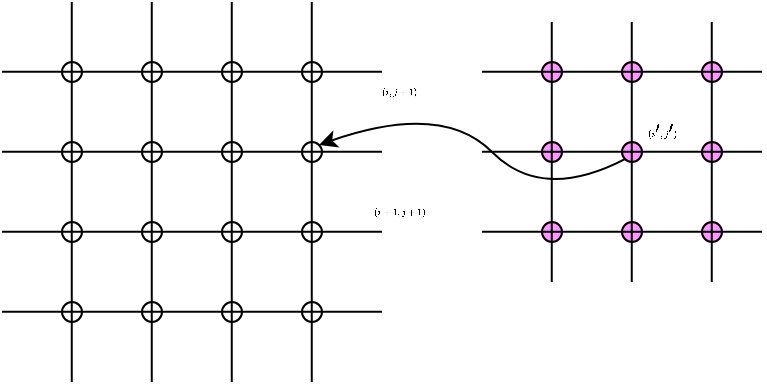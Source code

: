 <mxfile version="20.0.1" type="github">
  <diagram id="v-Ln2yKNqHn4LmFGpvc1" name="Page-1">
    <mxGraphModel dx="328" dy="206" grid="1" gridSize="10" guides="1" tooltips="1" connect="1" arrows="1" fold="1" page="1" pageScale="1" pageWidth="827" pageHeight="1169" math="1" shadow="0">
      <root>
        <mxCell id="0" />
        <mxCell id="1" parent="0" />
        <mxCell id="QKjjUFYbsFrTldGZu0zj-31" value="" style="ellipse;whiteSpace=wrap;html=1;aspect=fixed;fillColor=#FF99FF;" vertex="1" parent="1">
          <mxGeometry x="490" y="440" width="10" height="10" as="geometry" />
        </mxCell>
        <mxCell id="QKjjUFYbsFrTldGZu0zj-32" value="" style="ellipse;whiteSpace=wrap;html=1;aspect=fixed;fillColor=#FF99FF;" vertex="1" parent="1">
          <mxGeometry x="490" y="480" width="10" height="10" as="geometry" />
        </mxCell>
        <mxCell id="QKjjUFYbsFrTldGZu0zj-33" value="" style="ellipse;whiteSpace=wrap;html=1;aspect=fixed;fillColor=#FF99FF;" vertex="1" parent="1">
          <mxGeometry x="490" y="520" width="10" height="10" as="geometry" />
        </mxCell>
        <mxCell id="QKjjUFYbsFrTldGZu0zj-34" value="" style="ellipse;whiteSpace=wrap;html=1;aspect=fixed;fillColor=#FF99FF;" vertex="1" parent="1">
          <mxGeometry x="530" y="520" width="10" height="10" as="geometry" />
        </mxCell>
        <mxCell id="QKjjUFYbsFrTldGZu0zj-35" value="" style="ellipse;whiteSpace=wrap;html=1;aspect=fixed;fillColor=#FF99FF;" vertex="1" parent="1">
          <mxGeometry x="570" y="520" width="10" height="10" as="geometry" />
        </mxCell>
        <mxCell id="QKjjUFYbsFrTldGZu0zj-36" value="" style="ellipse;whiteSpace=wrap;html=1;aspect=fixed;fillColor=#FF99FF;" vertex="1" parent="1">
          <mxGeometry x="530" y="480" width="10" height="10" as="geometry" />
        </mxCell>
        <mxCell id="QKjjUFYbsFrTldGZu0zj-37" value="" style="ellipse;whiteSpace=wrap;html=1;aspect=fixed;fillColor=#FF99FF;" vertex="1" parent="1">
          <mxGeometry x="570" y="480" width="10" height="10" as="geometry" />
        </mxCell>
        <mxCell id="QKjjUFYbsFrTldGZu0zj-38" value="" style="ellipse;whiteSpace=wrap;html=1;aspect=fixed;fillColor=#FF99FF;" vertex="1" parent="1">
          <mxGeometry x="570" y="440" width="10" height="10" as="geometry" />
        </mxCell>
        <mxCell id="QKjjUFYbsFrTldGZu0zj-39" value="" style="ellipse;whiteSpace=wrap;html=1;aspect=fixed;fillColor=#FF99FF;" vertex="1" parent="1">
          <mxGeometry x="530" y="440" width="10" height="10" as="geometry" />
        </mxCell>
        <mxCell id="QKjjUFYbsFrTldGZu0zj-40" value="" style="endArrow=none;html=1;rounded=0;fontSize=4;" edge="1" parent="1">
          <mxGeometry width="50" height="50" relative="1" as="geometry">
            <mxPoint x="460" y="524.88" as="sourcePoint" />
            <mxPoint x="600" y="524.88" as="targetPoint" />
          </mxGeometry>
        </mxCell>
        <mxCell id="QKjjUFYbsFrTldGZu0zj-41" value="" style="endArrow=none;html=1;rounded=0;fontSize=4;" edge="1" parent="1">
          <mxGeometry width="50" height="50" relative="1" as="geometry">
            <mxPoint x="460" y="484.88" as="sourcePoint" />
            <mxPoint x="600" y="484.88" as="targetPoint" />
          </mxGeometry>
        </mxCell>
        <mxCell id="QKjjUFYbsFrTldGZu0zj-42" value="" style="endArrow=none;html=1;rounded=0;fontSize=4;" edge="1" parent="1">
          <mxGeometry width="50" height="50" relative="1" as="geometry">
            <mxPoint x="460" y="444.88" as="sourcePoint" />
            <mxPoint x="600" y="444.88" as="targetPoint" />
          </mxGeometry>
        </mxCell>
        <mxCell id="QKjjUFYbsFrTldGZu0zj-43" value="" style="endArrow=none;html=1;rounded=0;fontSize=4;" edge="1" parent="1">
          <mxGeometry width="50" height="50" relative="1" as="geometry">
            <mxPoint x="494.88" y="550" as="sourcePoint" />
            <mxPoint x="494.88" y="420" as="targetPoint" />
          </mxGeometry>
        </mxCell>
        <mxCell id="QKjjUFYbsFrTldGZu0zj-44" value="" style="endArrow=none;html=1;rounded=0;fontSize=4;" edge="1" parent="1">
          <mxGeometry width="50" height="50" relative="1" as="geometry">
            <mxPoint x="534.88" y="550" as="sourcePoint" />
            <mxPoint x="534.88" y="420" as="targetPoint" />
          </mxGeometry>
        </mxCell>
        <mxCell id="QKjjUFYbsFrTldGZu0zj-45" value="" style="endArrow=none;html=1;rounded=0;fontSize=4;" edge="1" parent="1">
          <mxGeometry width="50" height="50" relative="1" as="geometry">
            <mxPoint x="574.88" y="550" as="sourcePoint" />
            <mxPoint x="574.88" y="420" as="targetPoint" />
          </mxGeometry>
        </mxCell>
        <mxCell id="QKjjUFYbsFrTldGZu0zj-46" value="$$(i&#39;,j&#39;)$$" style="text;html=1;strokeColor=none;fillColor=none;align=center;verticalAlign=middle;whiteSpace=wrap;rounded=0;fontSize=4;" vertex="1" parent="1">
          <mxGeometry x="520" y="460" width="60" height="30" as="geometry" />
        </mxCell>
        <mxCell id="QKjjUFYbsFrTldGZu0zj-47" value="" style="curved=1;endArrow=classic;html=1;rounded=0;fontSize=4;entryX=1;entryY=0;entryDx=0;entryDy=0;exitX=0;exitY=1;exitDx=0;exitDy=0;" edge="1" parent="1" source="QKjjUFYbsFrTldGZu0zj-36">
          <mxGeometry width="50" height="50" relative="1" as="geometry">
            <mxPoint x="530" y="490" as="sourcePoint" />
            <mxPoint x="378.536" y="481.464" as="targetPoint" />
            <Array as="points">
              <mxPoint x="490" y="510" />
              <mxPoint x="440" y="460" />
            </Array>
          </mxGeometry>
        </mxCell>
        <mxCell id="QKjjUFYbsFrTldGZu0zj-67" value="$$(i,j+1)$$" style="text;html=1;strokeColor=none;fillColor=none;align=center;verticalAlign=middle;whiteSpace=wrap;rounded=0;fontSize=4;" vertex="1" parent="1">
          <mxGeometry x="389" y="440" width="60" height="30" as="geometry" />
        </mxCell>
        <mxCell id="QKjjUFYbsFrTldGZu0zj-69" value="$$(i+1,j+1)$$" style="text;html=1;strokeColor=none;fillColor=none;align=center;verticalAlign=middle;whiteSpace=wrap;rounded=0;fontSize=4;" vertex="1" parent="1">
          <mxGeometry x="389" y="500" width="60" height="30" as="geometry" />
        </mxCell>
        <mxCell id="QKjjUFYbsFrTldGZu0zj-74" value="" style="ellipse;whiteSpace=wrap;html=1;aspect=fixed;shadow=0;fontSize=3;fillColor=none;" vertex="1" parent="1">
          <mxGeometry x="250" y="440" width="10" height="10" as="geometry" />
        </mxCell>
        <mxCell id="QKjjUFYbsFrTldGZu0zj-75" value="" style="ellipse;whiteSpace=wrap;html=1;aspect=fixed;shadow=0;fontSize=3;fillColor=none;" vertex="1" parent="1">
          <mxGeometry x="290" y="440" width="10" height="10" as="geometry" />
        </mxCell>
        <mxCell id="QKjjUFYbsFrTldGZu0zj-76" value="" style="ellipse;whiteSpace=wrap;html=1;aspect=fixed;shadow=0;fontSize=3;fillColor=none;" vertex="1" parent="1">
          <mxGeometry x="330" y="440" width="10" height="10" as="geometry" />
        </mxCell>
        <mxCell id="QKjjUFYbsFrTldGZu0zj-77" value="" style="ellipse;whiteSpace=wrap;html=1;aspect=fixed;shadow=0;fontSize=3;fillColor=none;" vertex="1" parent="1">
          <mxGeometry x="370" y="440" width="10" height="10" as="geometry" />
        </mxCell>
        <mxCell id="QKjjUFYbsFrTldGZu0zj-78" value="" style="ellipse;whiteSpace=wrap;html=1;aspect=fixed;shadow=0;fontSize=3;fillColor=none;" vertex="1" parent="1">
          <mxGeometry x="250" y="480" width="10" height="10" as="geometry" />
        </mxCell>
        <mxCell id="QKjjUFYbsFrTldGZu0zj-79" value="" style="ellipse;whiteSpace=wrap;html=1;aspect=fixed;shadow=0;fontSize=3;fillColor=none;" vertex="1" parent="1">
          <mxGeometry x="290" y="480" width="10" height="10" as="geometry" />
        </mxCell>
        <mxCell id="QKjjUFYbsFrTldGZu0zj-80" value="" style="ellipse;whiteSpace=wrap;html=1;aspect=fixed;shadow=0;fontSize=3;fillColor=none;" vertex="1" parent="1">
          <mxGeometry x="330" y="480" width="10" height="10" as="geometry" />
        </mxCell>
        <mxCell id="QKjjUFYbsFrTldGZu0zj-81" value="" style="ellipse;whiteSpace=wrap;html=1;aspect=fixed;shadow=0;fontSize=3;fillColor=none;" vertex="1" parent="1">
          <mxGeometry x="370" y="480" width="10" height="10" as="geometry" />
        </mxCell>
        <mxCell id="QKjjUFYbsFrTldGZu0zj-82" value="" style="ellipse;whiteSpace=wrap;html=1;aspect=fixed;shadow=0;fontSize=3;fillColor=none;" vertex="1" parent="1">
          <mxGeometry x="250" y="520" width="10" height="10" as="geometry" />
        </mxCell>
        <mxCell id="QKjjUFYbsFrTldGZu0zj-83" value="" style="ellipse;whiteSpace=wrap;html=1;aspect=fixed;shadow=0;fontSize=3;fillColor=none;" vertex="1" parent="1">
          <mxGeometry x="290" y="520" width="10" height="10" as="geometry" />
        </mxCell>
        <mxCell id="QKjjUFYbsFrTldGZu0zj-84" value="" style="ellipse;whiteSpace=wrap;html=1;aspect=fixed;shadow=0;fontSize=3;fillColor=none;" vertex="1" parent="1">
          <mxGeometry x="330" y="520" width="10" height="10" as="geometry" />
        </mxCell>
        <mxCell id="QKjjUFYbsFrTldGZu0zj-85" value="" style="ellipse;whiteSpace=wrap;html=1;aspect=fixed;shadow=0;fontSize=3;fillColor=none;" vertex="1" parent="1">
          <mxGeometry x="370" y="520" width="10" height="10" as="geometry" />
        </mxCell>
        <mxCell id="QKjjUFYbsFrTldGZu0zj-86" value="" style="ellipse;whiteSpace=wrap;html=1;aspect=fixed;shadow=0;fontSize=3;fillColor=none;" vertex="1" parent="1">
          <mxGeometry x="250" y="560" width="10" height="10" as="geometry" />
        </mxCell>
        <mxCell id="QKjjUFYbsFrTldGZu0zj-87" value="" style="ellipse;whiteSpace=wrap;html=1;aspect=fixed;shadow=0;fontSize=3;fillColor=none;" vertex="1" parent="1">
          <mxGeometry x="290" y="560" width="10" height="10" as="geometry" />
        </mxCell>
        <mxCell id="QKjjUFYbsFrTldGZu0zj-88" value="" style="ellipse;whiteSpace=wrap;html=1;aspect=fixed;shadow=0;fontSize=3;fillColor=none;" vertex="1" parent="1">
          <mxGeometry x="330" y="560" width="10" height="10" as="geometry" />
        </mxCell>
        <mxCell id="QKjjUFYbsFrTldGZu0zj-89" value="" style="ellipse;whiteSpace=wrap;html=1;aspect=fixed;shadow=0;fontSize=3;fillColor=none;" vertex="1" parent="1">
          <mxGeometry x="370" y="560" width="10" height="10" as="geometry" />
        </mxCell>
        <mxCell id="QKjjUFYbsFrTldGZu0zj-90" value="" style="endArrow=none;html=1;rounded=0;fontSize=3;startSize=2;endSize=0;strokeWidth=1;jumpSize=1;" edge="1" parent="1">
          <mxGeometry width="50" height="50" relative="1" as="geometry">
            <mxPoint x="220" y="444.88" as="sourcePoint" />
            <mxPoint x="410" y="444.88" as="targetPoint" />
          </mxGeometry>
        </mxCell>
        <mxCell id="QKjjUFYbsFrTldGZu0zj-91" value="" style="endArrow=none;html=1;rounded=0;fontSize=3;startSize=2;endSize=0;strokeWidth=1;jumpSize=1;" edge="1" parent="1">
          <mxGeometry width="50" height="50" relative="1" as="geometry">
            <mxPoint x="220" y="484.88" as="sourcePoint" />
            <mxPoint x="410" y="484.88" as="targetPoint" />
          </mxGeometry>
        </mxCell>
        <mxCell id="QKjjUFYbsFrTldGZu0zj-92" value="" style="endArrow=none;html=1;rounded=0;fontSize=3;startSize=2;endSize=0;strokeWidth=1;jumpSize=1;" edge="1" parent="1">
          <mxGeometry width="50" height="50" relative="1" as="geometry">
            <mxPoint x="220" y="524.88" as="sourcePoint" />
            <mxPoint x="410" y="524.88" as="targetPoint" />
          </mxGeometry>
        </mxCell>
        <mxCell id="QKjjUFYbsFrTldGZu0zj-93" value="" style="endArrow=none;html=1;rounded=0;fontSize=3;startSize=2;endSize=0;strokeWidth=1;jumpSize=1;" edge="1" parent="1">
          <mxGeometry width="50" height="50" relative="1" as="geometry">
            <mxPoint x="220" y="564.88" as="sourcePoint" />
            <mxPoint x="410" y="564.88" as="targetPoint" />
          </mxGeometry>
        </mxCell>
        <mxCell id="QKjjUFYbsFrTldGZu0zj-94" value="" style="endArrow=none;html=1;rounded=0;fontSize=3;startSize=2;endSize=0;strokeWidth=1;jumpSize=1;" edge="1" parent="1">
          <mxGeometry width="50" height="50" relative="1" as="geometry">
            <mxPoint x="254.88" y="600" as="sourcePoint" />
            <mxPoint x="254.88" y="410" as="targetPoint" />
          </mxGeometry>
        </mxCell>
        <mxCell id="QKjjUFYbsFrTldGZu0zj-95" value="" style="endArrow=none;html=1;rounded=0;fontSize=3;startSize=2;endSize=0;strokeWidth=1;jumpSize=1;" edge="1" parent="1">
          <mxGeometry width="50" height="50" relative="1" as="geometry">
            <mxPoint x="294.88" y="600" as="sourcePoint" />
            <mxPoint x="294.88" y="410" as="targetPoint" />
          </mxGeometry>
        </mxCell>
        <mxCell id="QKjjUFYbsFrTldGZu0zj-96" value="" style="endArrow=none;html=1;rounded=0;fontSize=3;startSize=2;endSize=0;strokeWidth=1;jumpSize=1;" edge="1" parent="1">
          <mxGeometry width="50" height="50" relative="1" as="geometry">
            <mxPoint x="334.88" y="600" as="sourcePoint" />
            <mxPoint x="334.88" y="410" as="targetPoint" />
          </mxGeometry>
        </mxCell>
        <mxCell id="QKjjUFYbsFrTldGZu0zj-97" value="" style="endArrow=none;html=1;rounded=0;fontSize=3;startSize=2;endSize=0;strokeWidth=1;jumpSize=1;" edge="1" parent="1">
          <mxGeometry width="50" height="50" relative="1" as="geometry">
            <mxPoint x="374.88" y="600" as="sourcePoint" />
            <mxPoint x="374.88" y="410" as="targetPoint" />
          </mxGeometry>
        </mxCell>
      </root>
    </mxGraphModel>
  </diagram>
</mxfile>
